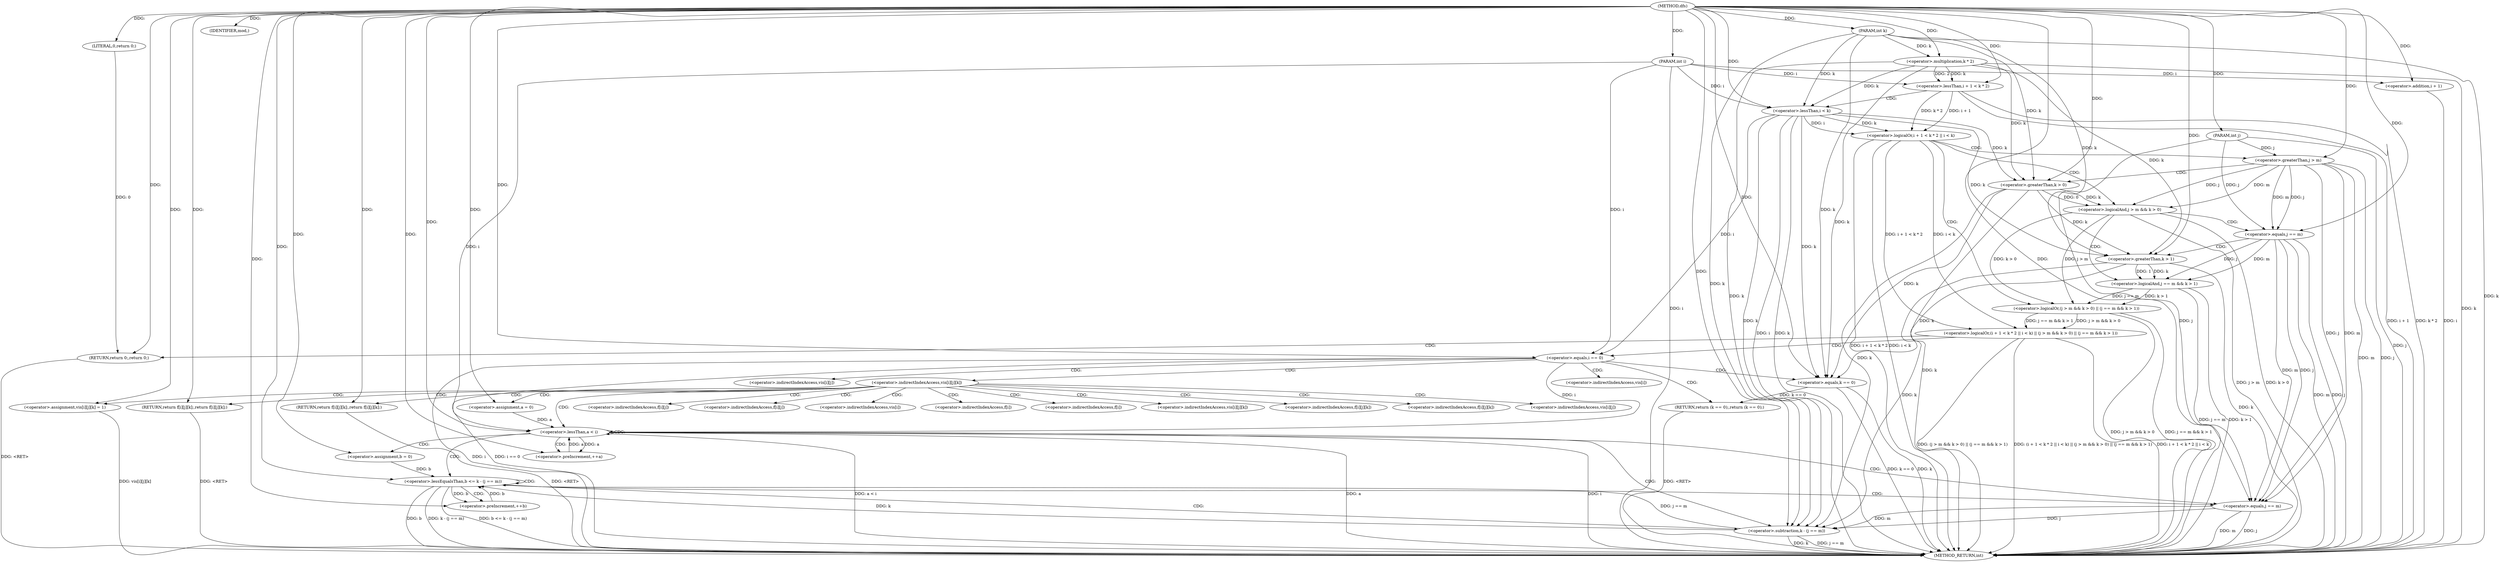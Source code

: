 digraph "dfs" {  
"1000101" [label = "(METHOD,dfs)" ]
"1000202" [label = "(METHOD_RETURN,int)" ]
"1000102" [label = "(PARAM,int i)" ]
"1000103" [label = "(PARAM,int j)" ]
"1000104" [label = "(PARAM,int k)" ]
"1000160" [label = "(<operator>.assignment,vis[i][j][k] = 1)" ]
"1000193" [label = "(IDENTIFIER,mod,)" ]
"1000194" [label = "(RETURN,return f[i][j][k];,return f[i][j][k];)" ]
"1000107" [label = "(<operator>.logicalOr,(i + 1 < k * 2 || i < k) || (j > m && k > 0) || (j == m && k > 1))" ]
"1000134" [label = "(RETURN,return 0;,return 0;)" ]
"1000137" [label = "(<operator>.equals,i == 0)" ]
"1000140" [label = "(RETURN,return (k == 0);,return (k == 0);)" ]
"1000152" [label = "(RETURN,return f[i][j][k];,return f[i][j][k];)" ]
"1000171" [label = "(<operator>.assignment,a = 0)" ]
"1000174" [label = "(<operator>.lessThan,a < i)" ]
"1000177" [label = "(<operator>.preIncrement,++a)" ]
"1000135" [label = "(LITERAL,0,return 0;)" ]
"1000141" [label = "(<operator>.equals,k == 0)" ]
"1000181" [label = "(<operator>.assignment,b = 0)" ]
"1000184" [label = "(<operator>.lessEqualsThan,b <= k - (j == m))" ]
"1000191" [label = "(<operator>.preIncrement,++b)" ]
"1000108" [label = "(<operator>.logicalOr,i + 1 < k * 2 || i < k)" ]
"1000119" [label = "(<operator>.logicalOr,(j > m && k > 0) || (j == m && k > 1))" ]
"1000109" [label = "(<operator>.lessThan,i + 1 < k * 2)" ]
"1000116" [label = "(<operator>.lessThan,i < k)" ]
"1000120" [label = "(<operator>.logicalAnd,j > m && k > 0)" ]
"1000127" [label = "(<operator>.logicalAnd,j == m && k > 1)" ]
"1000186" [label = "(<operator>.subtraction,k - (j == m))" ]
"1000110" [label = "(<operator>.addition,i + 1)" ]
"1000113" [label = "(<operator>.multiplication,k * 2)" ]
"1000121" [label = "(<operator>.greaterThan,j > m)" ]
"1000124" [label = "(<operator>.greaterThan,k > 0)" ]
"1000128" [label = "(<operator>.equals,j == m)" ]
"1000131" [label = "(<operator>.greaterThan,k > 1)" ]
"1000188" [label = "(<operator>.equals,j == m)" ]
"1000145" [label = "(<operator>.indirectIndexAccess,vis[i][j][k])" ]
"1000161" [label = "(<operator>.indirectIndexAccess,vis[i][j][k])" ]
"1000195" [label = "(<operator>.indirectIndexAccess,f[i][j][k])" ]
"1000146" [label = "(<operator>.indirectIndexAccess,vis[i][j])" ]
"1000153" [label = "(<operator>.indirectIndexAccess,f[i][j][k])" ]
"1000162" [label = "(<operator>.indirectIndexAccess,vis[i][j])" ]
"1000196" [label = "(<operator>.indirectIndexAccess,f[i][j])" ]
"1000147" [label = "(<operator>.indirectIndexAccess,vis[i])" ]
"1000154" [label = "(<operator>.indirectIndexAccess,f[i][j])" ]
"1000163" [label = "(<operator>.indirectIndexAccess,vis[i])" ]
"1000197" [label = "(<operator>.indirectIndexAccess,f[i])" ]
"1000155" [label = "(<operator>.indirectIndexAccess,f[i])" ]
  "1000194" -> "1000202"  [ label = "DDG: <RET>"] 
  "1000152" -> "1000202"  [ label = "DDG: <RET>"] 
  "1000140" -> "1000202"  [ label = "DDG: <RET>"] 
  "1000102" -> "1000202"  [ label = "DDG: i"] 
  "1000103" -> "1000202"  [ label = "DDG: j"] 
  "1000104" -> "1000202"  [ label = "DDG: k"] 
  "1000110" -> "1000202"  [ label = "DDG: i"] 
  "1000109" -> "1000202"  [ label = "DDG: i + 1"] 
  "1000113" -> "1000202"  [ label = "DDG: k"] 
  "1000109" -> "1000202"  [ label = "DDG: k * 2"] 
  "1000108" -> "1000202"  [ label = "DDG: i + 1 < k * 2"] 
  "1000116" -> "1000202"  [ label = "DDG: i"] 
  "1000116" -> "1000202"  [ label = "DDG: k"] 
  "1000108" -> "1000202"  [ label = "DDG: i < k"] 
  "1000107" -> "1000202"  [ label = "DDG: i + 1 < k * 2 || i < k"] 
  "1000121" -> "1000202"  [ label = "DDG: j"] 
  "1000121" -> "1000202"  [ label = "DDG: m"] 
  "1000120" -> "1000202"  [ label = "DDG: j > m"] 
  "1000124" -> "1000202"  [ label = "DDG: k"] 
  "1000120" -> "1000202"  [ label = "DDG: k > 0"] 
  "1000119" -> "1000202"  [ label = "DDG: j > m && k > 0"] 
  "1000128" -> "1000202"  [ label = "DDG: j"] 
  "1000128" -> "1000202"  [ label = "DDG: m"] 
  "1000127" -> "1000202"  [ label = "DDG: j == m"] 
  "1000131" -> "1000202"  [ label = "DDG: k"] 
  "1000127" -> "1000202"  [ label = "DDG: k > 1"] 
  "1000119" -> "1000202"  [ label = "DDG: j == m && k > 1"] 
  "1000107" -> "1000202"  [ label = "DDG: (j > m && k > 0) || (j == m && k > 1)"] 
  "1000107" -> "1000202"  [ label = "DDG: (i + 1 < k * 2 || i < k) || (j > m && k > 0) || (j == m && k > 1)"] 
  "1000137" -> "1000202"  [ label = "DDG: i"] 
  "1000137" -> "1000202"  [ label = "DDG: i == 0"] 
  "1000160" -> "1000202"  [ label = "DDG: vis[i][j][k]"] 
  "1000174" -> "1000202"  [ label = "DDG: a"] 
  "1000174" -> "1000202"  [ label = "DDG: i"] 
  "1000174" -> "1000202"  [ label = "DDG: a < i"] 
  "1000184" -> "1000202"  [ label = "DDG: b"] 
  "1000186" -> "1000202"  [ label = "DDG: k"] 
  "1000188" -> "1000202"  [ label = "DDG: j"] 
  "1000188" -> "1000202"  [ label = "DDG: m"] 
  "1000186" -> "1000202"  [ label = "DDG: j == m"] 
  "1000184" -> "1000202"  [ label = "DDG: k - (j == m)"] 
  "1000184" -> "1000202"  [ label = "DDG: b <= k - (j == m)"] 
  "1000141" -> "1000202"  [ label = "DDG: k"] 
  "1000141" -> "1000202"  [ label = "DDG: k == 0"] 
  "1000134" -> "1000202"  [ label = "DDG: <RET>"] 
  "1000101" -> "1000102"  [ label = "DDG: "] 
  "1000101" -> "1000103"  [ label = "DDG: "] 
  "1000101" -> "1000104"  [ label = "DDG: "] 
  "1000101" -> "1000160"  [ label = "DDG: "] 
  "1000101" -> "1000193"  [ label = "DDG: "] 
  "1000101" -> "1000194"  [ label = "DDG: "] 
  "1000135" -> "1000134"  [ label = "DDG: 0"] 
  "1000101" -> "1000134"  [ label = "DDG: "] 
  "1000141" -> "1000140"  [ label = "DDG: k == 0"] 
  "1000101" -> "1000152"  [ label = "DDG: "] 
  "1000101" -> "1000171"  [ label = "DDG: "] 
  "1000108" -> "1000107"  [ label = "DDG: i + 1 < k * 2"] 
  "1000108" -> "1000107"  [ label = "DDG: i < k"] 
  "1000119" -> "1000107"  [ label = "DDG: j > m && k > 0"] 
  "1000119" -> "1000107"  [ label = "DDG: j == m && k > 1"] 
  "1000101" -> "1000135"  [ label = "DDG: "] 
  "1000116" -> "1000137"  [ label = "DDG: i"] 
  "1000102" -> "1000137"  [ label = "DDG: i"] 
  "1000101" -> "1000137"  [ label = "DDG: "] 
  "1000171" -> "1000174"  [ label = "DDG: a"] 
  "1000177" -> "1000174"  [ label = "DDG: a"] 
  "1000101" -> "1000174"  [ label = "DDG: "] 
  "1000137" -> "1000174"  [ label = "DDG: i"] 
  "1000102" -> "1000174"  [ label = "DDG: i"] 
  "1000174" -> "1000177"  [ label = "DDG: a"] 
  "1000101" -> "1000177"  [ label = "DDG: "] 
  "1000101" -> "1000181"  [ label = "DDG: "] 
  "1000109" -> "1000108"  [ label = "DDG: i + 1"] 
  "1000109" -> "1000108"  [ label = "DDG: k * 2"] 
  "1000116" -> "1000108"  [ label = "DDG: i"] 
  "1000116" -> "1000108"  [ label = "DDG: k"] 
  "1000120" -> "1000119"  [ label = "DDG: j > m"] 
  "1000120" -> "1000119"  [ label = "DDG: k > 0"] 
  "1000127" -> "1000119"  [ label = "DDG: j == m"] 
  "1000127" -> "1000119"  [ label = "DDG: k > 1"] 
  "1000113" -> "1000141"  [ label = "DDG: k"] 
  "1000116" -> "1000141"  [ label = "DDG: k"] 
  "1000124" -> "1000141"  [ label = "DDG: k"] 
  "1000131" -> "1000141"  [ label = "DDG: k"] 
  "1000104" -> "1000141"  [ label = "DDG: k"] 
  "1000101" -> "1000141"  [ label = "DDG: "] 
  "1000181" -> "1000184"  [ label = "DDG: b"] 
  "1000191" -> "1000184"  [ label = "DDG: b"] 
  "1000101" -> "1000184"  [ label = "DDG: "] 
  "1000186" -> "1000184"  [ label = "DDG: j == m"] 
  "1000186" -> "1000184"  [ label = "DDG: k"] 
  "1000184" -> "1000191"  [ label = "DDG: b"] 
  "1000101" -> "1000191"  [ label = "DDG: "] 
  "1000101" -> "1000109"  [ label = "DDG: "] 
  "1000102" -> "1000109"  [ label = "DDG: i"] 
  "1000113" -> "1000109"  [ label = "DDG: 2"] 
  "1000113" -> "1000109"  [ label = "DDG: k"] 
  "1000102" -> "1000116"  [ label = "DDG: i"] 
  "1000101" -> "1000116"  [ label = "DDG: "] 
  "1000113" -> "1000116"  [ label = "DDG: k"] 
  "1000104" -> "1000116"  [ label = "DDG: k"] 
  "1000121" -> "1000120"  [ label = "DDG: m"] 
  "1000121" -> "1000120"  [ label = "DDG: j"] 
  "1000124" -> "1000120"  [ label = "DDG: k"] 
  "1000124" -> "1000120"  [ label = "DDG: 0"] 
  "1000128" -> "1000127"  [ label = "DDG: j"] 
  "1000128" -> "1000127"  [ label = "DDG: m"] 
  "1000131" -> "1000127"  [ label = "DDG: k"] 
  "1000131" -> "1000127"  [ label = "DDG: 1"] 
  "1000113" -> "1000186"  [ label = "DDG: k"] 
  "1000116" -> "1000186"  [ label = "DDG: k"] 
  "1000124" -> "1000186"  [ label = "DDG: k"] 
  "1000131" -> "1000186"  [ label = "DDG: k"] 
  "1000104" -> "1000186"  [ label = "DDG: k"] 
  "1000101" -> "1000186"  [ label = "DDG: "] 
  "1000188" -> "1000186"  [ label = "DDG: m"] 
  "1000188" -> "1000186"  [ label = "DDG: j"] 
  "1000102" -> "1000110"  [ label = "DDG: i"] 
  "1000101" -> "1000110"  [ label = "DDG: "] 
  "1000104" -> "1000113"  [ label = "DDG: k"] 
  "1000101" -> "1000113"  [ label = "DDG: "] 
  "1000103" -> "1000121"  [ label = "DDG: j"] 
  "1000101" -> "1000121"  [ label = "DDG: "] 
  "1000113" -> "1000124"  [ label = "DDG: k"] 
  "1000116" -> "1000124"  [ label = "DDG: k"] 
  "1000104" -> "1000124"  [ label = "DDG: k"] 
  "1000101" -> "1000124"  [ label = "DDG: "] 
  "1000121" -> "1000128"  [ label = "DDG: j"] 
  "1000103" -> "1000128"  [ label = "DDG: j"] 
  "1000101" -> "1000128"  [ label = "DDG: "] 
  "1000121" -> "1000128"  [ label = "DDG: m"] 
  "1000113" -> "1000131"  [ label = "DDG: k"] 
  "1000116" -> "1000131"  [ label = "DDG: k"] 
  "1000124" -> "1000131"  [ label = "DDG: k"] 
  "1000104" -> "1000131"  [ label = "DDG: k"] 
  "1000101" -> "1000131"  [ label = "DDG: "] 
  "1000121" -> "1000188"  [ label = "DDG: j"] 
  "1000128" -> "1000188"  [ label = "DDG: j"] 
  "1000103" -> "1000188"  [ label = "DDG: j"] 
  "1000101" -> "1000188"  [ label = "DDG: "] 
  "1000121" -> "1000188"  [ label = "DDG: m"] 
  "1000128" -> "1000188"  [ label = "DDG: m"] 
  "1000107" -> "1000137"  [ label = "CDG: "] 
  "1000107" -> "1000134"  [ label = "CDG: "] 
  "1000137" -> "1000141"  [ label = "CDG: "] 
  "1000137" -> "1000147"  [ label = "CDG: "] 
  "1000137" -> "1000145"  [ label = "CDG: "] 
  "1000137" -> "1000146"  [ label = "CDG: "] 
  "1000137" -> "1000140"  [ label = "CDG: "] 
  "1000145" -> "1000153"  [ label = "CDG: "] 
  "1000145" -> "1000174"  [ label = "CDG: "] 
  "1000145" -> "1000161"  [ label = "CDG: "] 
  "1000145" -> "1000195"  [ label = "CDG: "] 
  "1000145" -> "1000152"  [ label = "CDG: "] 
  "1000145" -> "1000197"  [ label = "CDG: "] 
  "1000145" -> "1000196"  [ label = "CDG: "] 
  "1000145" -> "1000163"  [ label = "CDG: "] 
  "1000145" -> "1000155"  [ label = "CDG: "] 
  "1000145" -> "1000154"  [ label = "CDG: "] 
  "1000145" -> "1000160"  [ label = "CDG: "] 
  "1000145" -> "1000171"  [ label = "CDG: "] 
  "1000145" -> "1000194"  [ label = "CDG: "] 
  "1000145" -> "1000162"  [ label = "CDG: "] 
  "1000174" -> "1000174"  [ label = "CDG: "] 
  "1000174" -> "1000186"  [ label = "CDG: "] 
  "1000174" -> "1000188"  [ label = "CDG: "] 
  "1000174" -> "1000184"  [ label = "CDG: "] 
  "1000174" -> "1000177"  [ label = "CDG: "] 
  "1000174" -> "1000181"  [ label = "CDG: "] 
  "1000108" -> "1000119"  [ label = "CDG: "] 
  "1000108" -> "1000121"  [ label = "CDG: "] 
  "1000108" -> "1000120"  [ label = "CDG: "] 
  "1000184" -> "1000191"  [ label = "CDG: "] 
  "1000184" -> "1000186"  [ label = "CDG: "] 
  "1000184" -> "1000188"  [ label = "CDG: "] 
  "1000184" -> "1000184"  [ label = "CDG: "] 
  "1000109" -> "1000116"  [ label = "CDG: "] 
  "1000120" -> "1000127"  [ label = "CDG: "] 
  "1000120" -> "1000128"  [ label = "CDG: "] 
  "1000121" -> "1000124"  [ label = "CDG: "] 
  "1000128" -> "1000131"  [ label = "CDG: "] 
}
